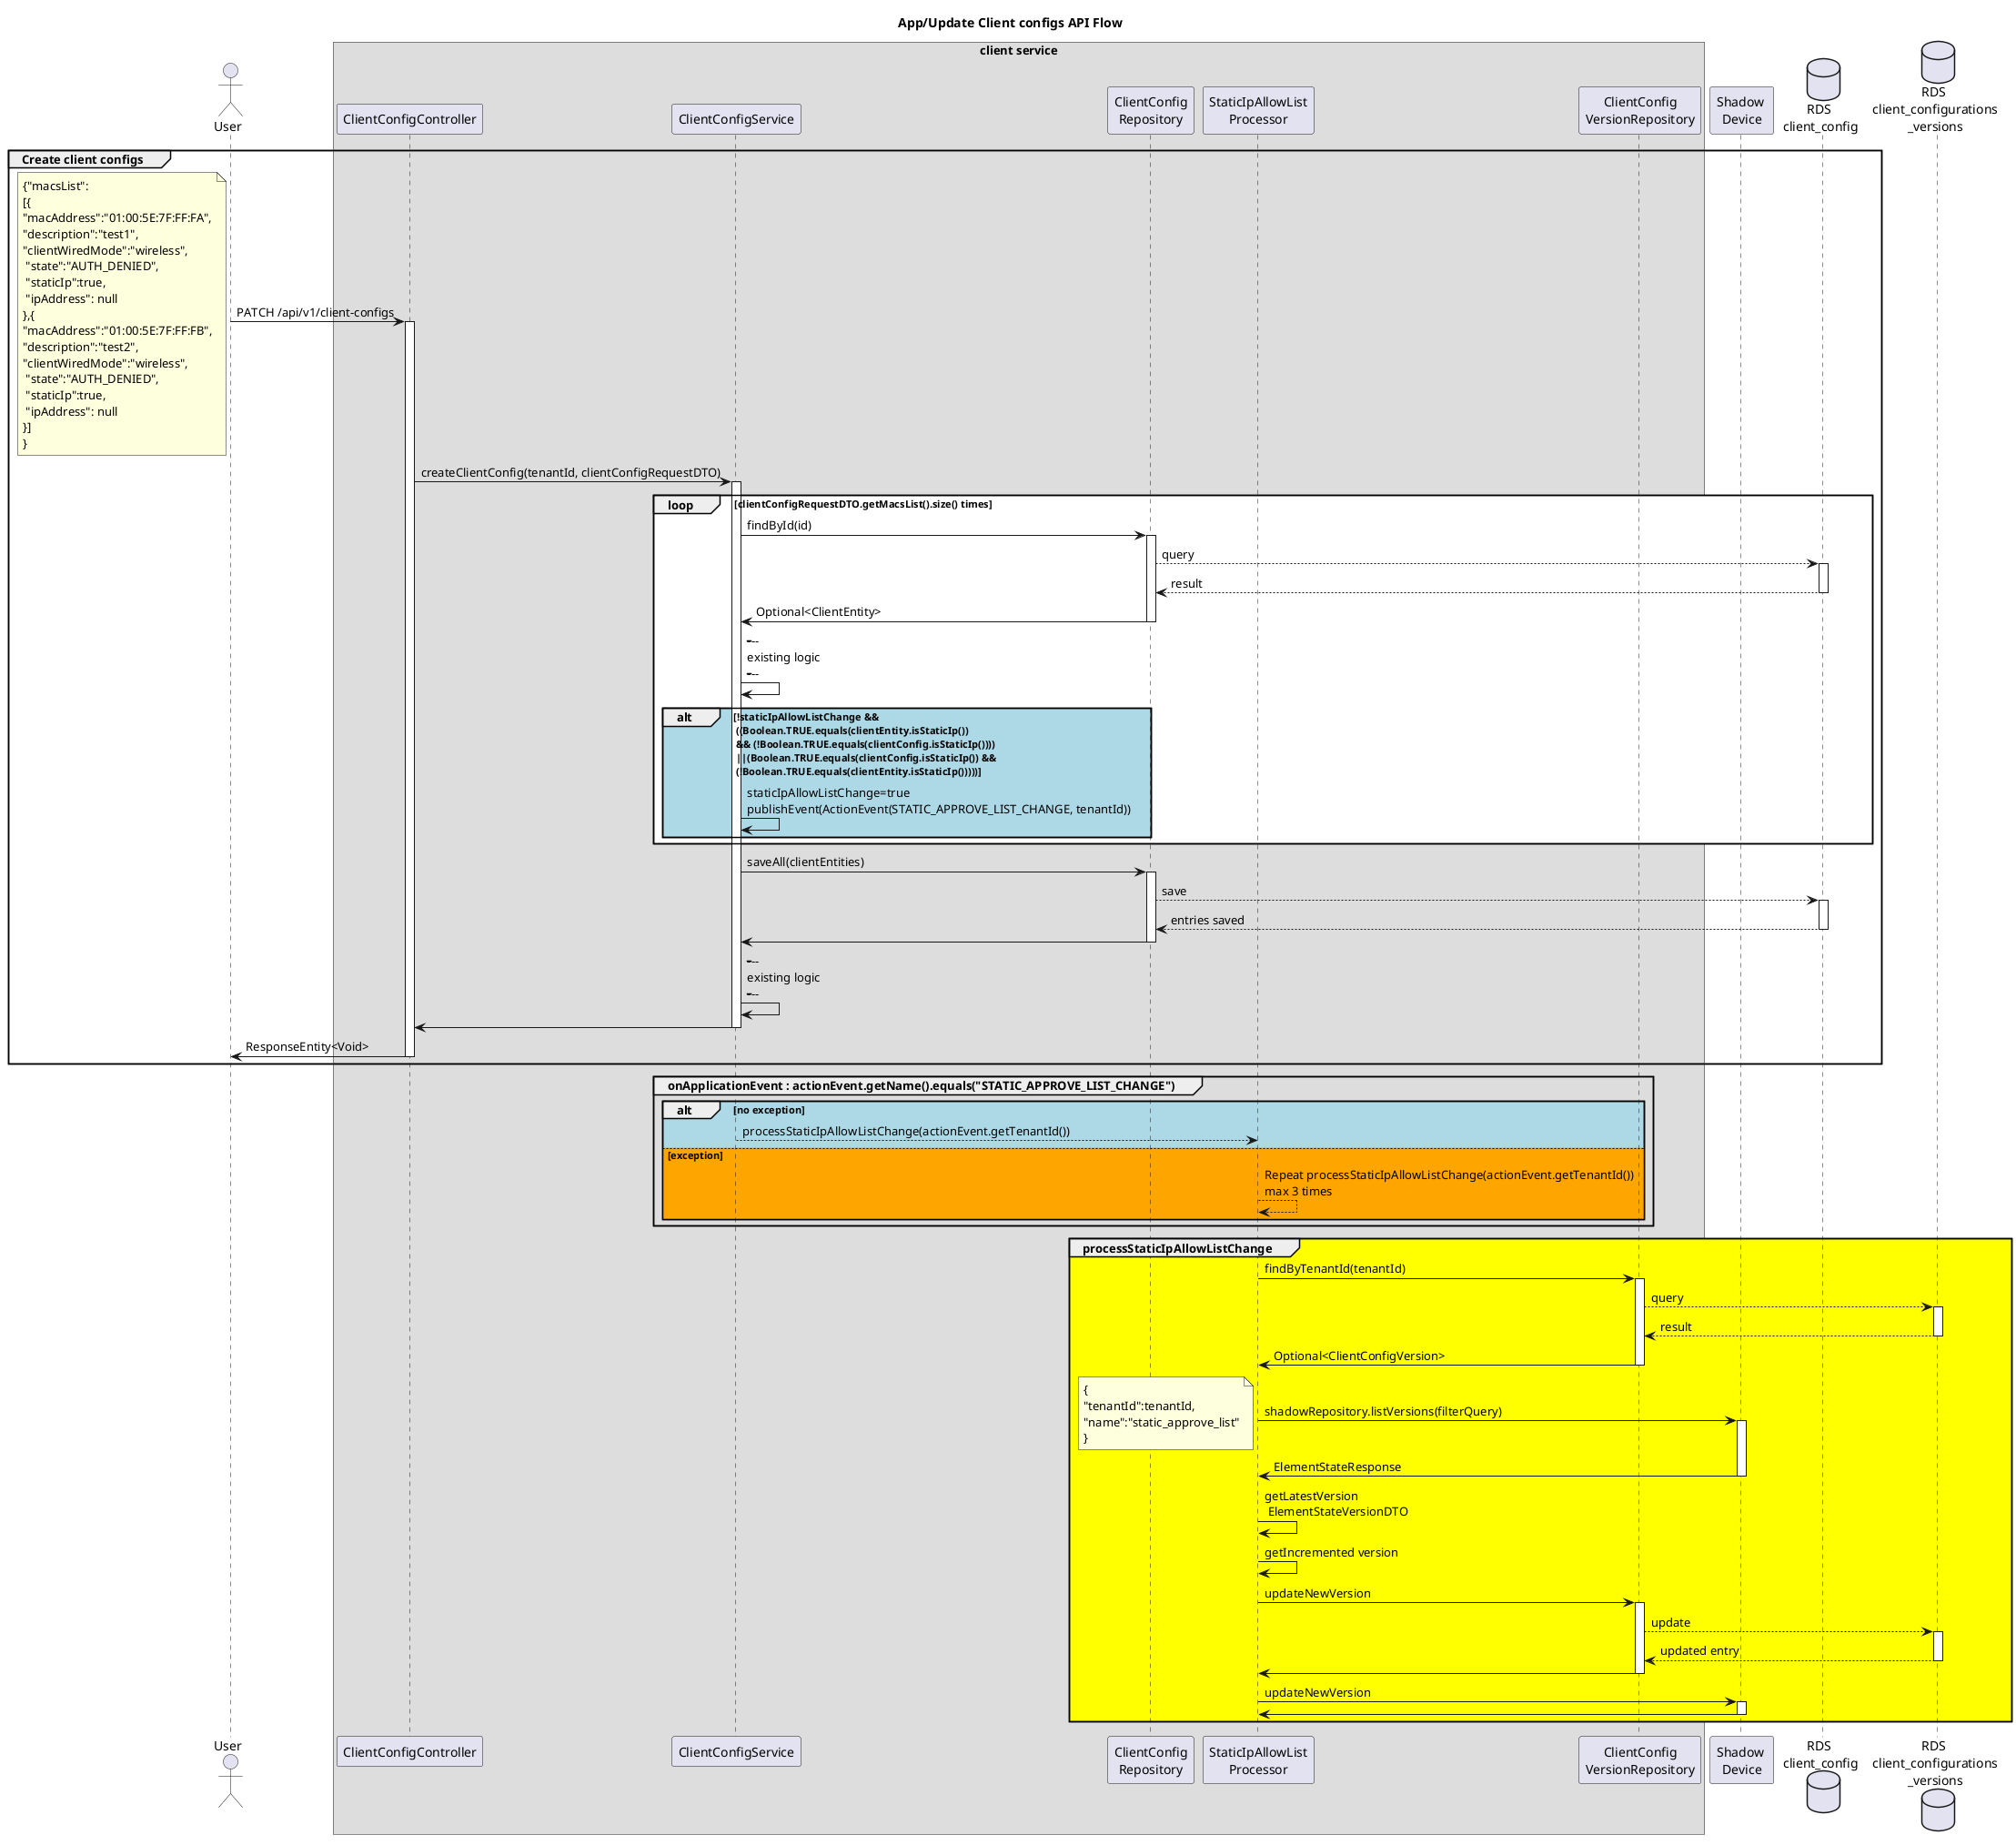 @startuml

title App/Update Client configs API Flow

actor "User" as user
box "client service"
participant "ClientConfigController" as ccc
participant "ClientConfigService" as ccs
participant "ClientConfig\nRepository" as ccr
participant "StaticIpAllowList\nProcessor" as siap
participant "ClientConfig\nVersionRepository" as cvr
end box
participant "Shadow \nDevice" as sd
database "RDS \nclient_config" as table
database "RDS \nclient_configurations\n_versions" as table2

group Create client configs
	user -> ccc ++: PATCH /api/v1/client-configs
	note left: {"macsList":\n[{\n"macAddress":"01:00:5E:7F:FF:FA",\n"description":"test1",\n"clientWiredMode":"wireless",\n "state":"AUTH_DENIED",\n "staticIp":true,\n "ipAddress": null\n},{\n"macAddress":"01:00:5E:7F:FF:FB",\n"description":"test2",\n"clientWiredMode":"wireless",\n "state":"AUTH_DENIED",\n "staticIp":true,\n "ipAddress": null\n}]\n}
	ccc -> ccs ++: createClientConfig(tenantId, clientConfigRequestDTO)
	loop #White clientConfigRequestDTO.getMacsList().size() times
    ccs -> ccr ++: findById(id)
    ccr --> table ++: query
    table --> ccr --: result
    ccr -> ccs --: Optional<ClientEntity>
    ccs -> ccs : -------\nexisting logic\n-------
    alt #LightBlue !staticIpAllowListChange &&\n ((Boolean.TRUE.equals(clientEntity.isStaticIp())\n && (!Boolean.TRUE.equals(clientConfig.isStaticIp())))\n ||(Boolean.TRUE.equals(clientConfig.isStaticIp()) &&\n (!Boolean.TRUE.equals(clientEntity.isStaticIp()))))
      ccs-> ccs : staticIpAllowListChange=true\npublishEvent(ActionEvent(STATIC_APPROVE_LIST_CHANGE, tenantId))
    end
  end
  ccs -> ccr ++: saveAll(clientEntities)
  ccr --> table ++: save
  table --> ccr --: entries saved
  ccr -> ccs --
  ccs -> ccs : -------\nexisting logic\n-------
  ccs -> ccc --:
  ccc -> user --: ResponseEntity<Void>
end

group onApplicationEvent : actionEvent.getName().equals("STATIC_APPROVE_LIST_CHANGE")
  alt #LightBlue no exception
    ccs--> siap : processStaticIpAllowListChange(actionEvent.getTenantId())
  else #Orange exception
    siap --> siap : Repeat processStaticIpAllowListChange(actionEvent.getTenantId())\nmax 3 times
  end
end

group #Yellow processStaticIpAllowListChange
  siap -> cvr ++: findByTenantId(tenantId)
  cvr --> table2 ++: query
  table2 --> cvr --: result
  cvr -> siap --: Optional<ClientConfigVersion>
  siap -> sd ++: shadowRepository.listVersions(filterQuery)
  note left: {\n"tenantId":tenantId,\n"name":"static_approve_list"\n}
   sd -> siap --: ElementStateResponse
   siap -> siap : getLatestVersion\n ElementStateVersionDTO
   siap -> siap : getIncremented version
   siap -> cvr ++: updateNewVersion
   cvr --> table2 ++: update
   table2 --> cvr --: updated entry
   cvr -> siap --:
   siap -> sd ++: updateNewVersion
   sd -> siap --:
end

@enduml